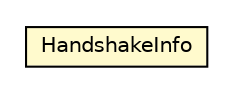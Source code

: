 #!/usr/local/bin/dot
#
# Class diagram 
# Generated by UMLGraph version R5_6-24-gf6e263 (http://www.umlgraph.org/)
#

digraph G {
	edge [fontname="Helvetica",fontsize=10,labelfontname="Helvetica",labelfontsize=10];
	node [fontname="Helvetica",fontsize=10,shape=plaintext];
	nodesep=0.25;
	ranksep=0.5;
	// com.orientechnologies.orient.server.network.protocol.binary.HandshakeInfo
	c1027959 [label=<<table title="com.orientechnologies.orient.server.network.protocol.binary.HandshakeInfo" border="0" cellborder="1" cellspacing="0" cellpadding="2" port="p" bgcolor="lemonChiffon" href="./HandshakeInfo.html">
		<tr><td><table border="0" cellspacing="0" cellpadding="1">
<tr><td align="center" balign="center"> HandshakeInfo </td></tr>
		</table></td></tr>
		</table>>, URL="./HandshakeInfo.html", fontname="Helvetica", fontcolor="black", fontsize=10.0];
}


